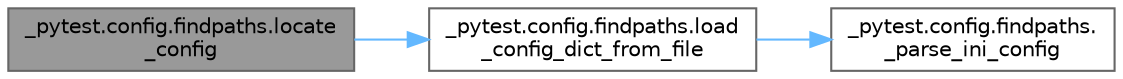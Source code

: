 digraph "_pytest.config.findpaths.locate_config"
{
 // LATEX_PDF_SIZE
  bgcolor="transparent";
  edge [fontname=Helvetica,fontsize=10,labelfontname=Helvetica,labelfontsize=10];
  node [fontname=Helvetica,fontsize=10,shape=box,height=0.2,width=0.4];
  rankdir="LR";
  Node1 [id="Node000001",label="_pytest.config.findpaths.locate\l_config",height=0.2,width=0.4,color="gray40", fillcolor="grey60", style="filled", fontcolor="black",tooltip=" "];
  Node1 -> Node2 [id="edge1_Node000001_Node000002",color="steelblue1",style="solid",tooltip=" "];
  Node2 [id="Node000002",label="_pytest.config.findpaths.load\l_config_dict_from_file",height=0.2,width=0.4,color="grey40", fillcolor="white", style="filled",URL="$namespace__pytest_1_1config_1_1findpaths.html#aca00e3b14c5ed6e1e3f846b919434c41",tooltip=" "];
  Node2 -> Node3 [id="edge2_Node000002_Node000003",color="steelblue1",style="solid",tooltip=" "];
  Node3 [id="Node000003",label="_pytest.config.findpaths.\l_parse_ini_config",height=0.2,width=0.4,color="grey40", fillcolor="white", style="filled",URL="$namespace__pytest_1_1config_1_1findpaths.html#a5d17240069e1f5032d91bcf448c04f6a",tooltip=" "];
}
